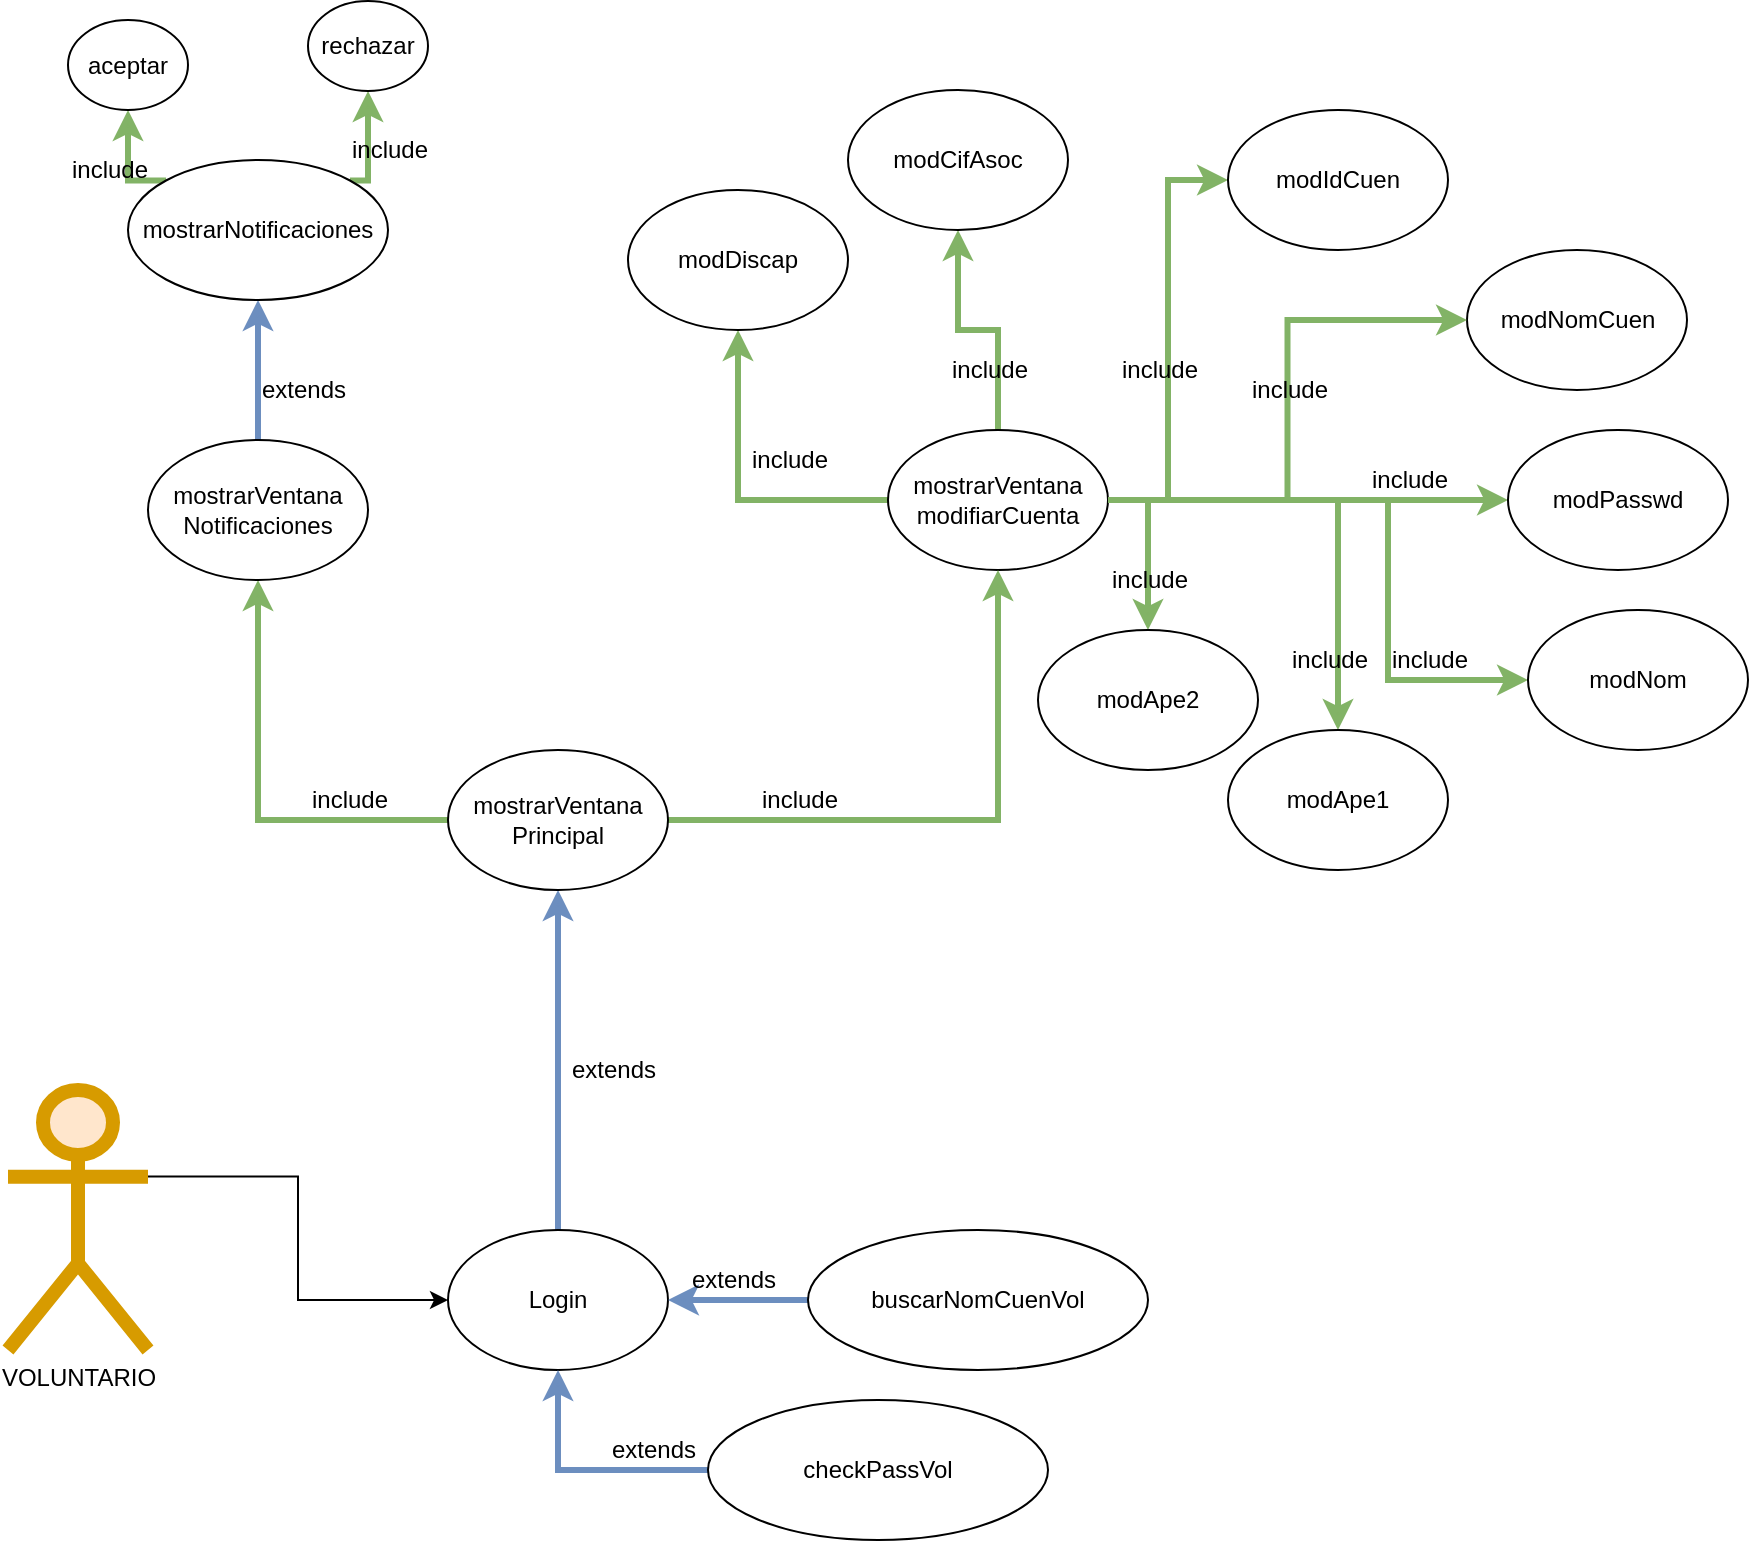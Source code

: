 <mxfile version="12.1.0" type="device" pages="1"><diagram id="uThu5aqThYZJE2AolseL" name="Page-1"><mxGraphModel dx="1173" dy="1842" grid="1" gridSize="10" guides="1" tooltips="1" connect="1" arrows="1" fold="1" page="1" pageScale="1" pageWidth="827" pageHeight="1169" math="0" shadow="0"><root><mxCell id="0"/><mxCell id="1" parent="0"/><mxCell id="VIHJLAKWxNm1HuYq7XaA-7" style="edgeStyle=orthogonalEdgeStyle;rounded=0;orthogonalLoop=1;jettySize=auto;html=1;exitX=1;exitY=0.333;exitDx=0;exitDy=0;exitPerimeter=0;entryX=0;entryY=0.5;entryDx=0;entryDy=0;" edge="1" parent="1" source="VIHJLAKWxNm1HuYq7XaA-1" target="VIHJLAKWxNm1HuYq7XaA-6"><mxGeometry relative="1" as="geometry"/></mxCell><mxCell id="VIHJLAKWxNm1HuYq7XaA-1" value="VOLUNTARIO" style="shape=umlActor;verticalLabelPosition=bottom;labelBackgroundColor=#ffffff;verticalAlign=top;html=1;outlineConnect=0;fillColor=#ffe6cc;strokeColor=#d79b00;strokeWidth=7;perimeterSpacing=0;" vertex="1" parent="1"><mxGeometry x="150" y="340" width="70" height="130" as="geometry"/></mxCell><mxCell id="VIHJLAKWxNm1HuYq7XaA-21" style="edgeStyle=orthogonalEdgeStyle;rounded=0;orthogonalLoop=1;jettySize=auto;html=1;exitX=0.5;exitY=0;exitDx=0;exitDy=0;entryX=0.5;entryY=1;entryDx=0;entryDy=0;fillColor=#dae8fc;strokeColor=#6c8ebf;strokeWidth=3;" edge="1" parent="1" source="VIHJLAKWxNm1HuYq7XaA-6" target="VIHJLAKWxNm1HuYq7XaA-52"><mxGeometry relative="1" as="geometry"/></mxCell><mxCell id="VIHJLAKWxNm1HuYq7XaA-6" value="Login" style="ellipse;whiteSpace=wrap;html=1;" vertex="1" parent="1"><mxGeometry x="370" y="410" width="110" height="70" as="geometry"/></mxCell><mxCell id="VIHJLAKWxNm1HuYq7XaA-9" style="edgeStyle=orthogonalEdgeStyle;rounded=0;orthogonalLoop=1;jettySize=auto;html=1;entryX=1;entryY=0.5;entryDx=0;entryDy=0;fillColor=#dae8fc;strokeColor=#6c8ebf;strokeWidth=3;" edge="1" parent="1" source="VIHJLAKWxNm1HuYq7XaA-8" target="VIHJLAKWxNm1HuYq7XaA-6"><mxGeometry relative="1" as="geometry"/></mxCell><mxCell id="VIHJLAKWxNm1HuYq7XaA-8" value="buscarNomCuenVol" style="ellipse;whiteSpace=wrap;html=1;" vertex="1" parent="1"><mxGeometry x="550" y="410" width="170" height="70" as="geometry"/></mxCell><mxCell id="VIHJLAKWxNm1HuYq7XaA-11" style="edgeStyle=orthogonalEdgeStyle;rounded=0;orthogonalLoop=1;jettySize=auto;html=1;exitX=0;exitY=0.5;exitDx=0;exitDy=0;fillColor=#dae8fc;strokeColor=#6c8ebf;strokeWidth=3;" edge="1" parent="1" source="VIHJLAKWxNm1HuYq7XaA-10" target="VIHJLAKWxNm1HuYq7XaA-6"><mxGeometry relative="1" as="geometry"/></mxCell><mxCell id="VIHJLAKWxNm1HuYq7XaA-10" value="checkPassVol" style="ellipse;whiteSpace=wrap;html=1;" vertex="1" parent="1"><mxGeometry x="500" y="495" width="170" height="70" as="geometry"/></mxCell><mxCell id="VIHJLAKWxNm1HuYq7XaA-12" value="extends" style="text;html=1;resizable=0;points=[];autosize=1;align=left;verticalAlign=top;spacingTop=-4;" vertex="1" parent="1"><mxGeometry x="450" y="510" width="60" height="20" as="geometry"/></mxCell><mxCell id="VIHJLAKWxNm1HuYq7XaA-13" value="extends" style="text;html=1;resizable=0;points=[];autosize=1;align=left;verticalAlign=top;spacingTop=-4;" vertex="1" parent="1"><mxGeometry x="490" y="425" width="60" height="20" as="geometry"/></mxCell><mxCell id="VIHJLAKWxNm1HuYq7XaA-26" style="edgeStyle=orthogonalEdgeStyle;rounded=0;orthogonalLoop=1;jettySize=auto;html=1;exitX=1;exitY=0.5;exitDx=0;exitDy=0;entryX=0;entryY=0.5;entryDx=0;entryDy=0;fillColor=#d5e8d4;strokeColor=#82b366;strokeWidth=3;" edge="1" parent="1" source="VIHJLAKWxNm1HuYq7XaA-14" target="VIHJLAKWxNm1HuYq7XaA-16"><mxGeometry relative="1" as="geometry"/></mxCell><mxCell id="VIHJLAKWxNm1HuYq7XaA-30" style="edgeStyle=orthogonalEdgeStyle;rounded=0;orthogonalLoop=1;jettySize=auto;html=1;exitX=1;exitY=0.5;exitDx=0;exitDy=0;fillColor=#d5e8d4;strokeColor=#82b366;strokeWidth=3;" edge="1" parent="1" source="VIHJLAKWxNm1HuYq7XaA-14" target="VIHJLAKWxNm1HuYq7XaA-25"><mxGeometry relative="1" as="geometry"/></mxCell><mxCell id="VIHJLAKWxNm1HuYq7XaA-41" style="edgeStyle=orthogonalEdgeStyle;rounded=0;orthogonalLoop=1;jettySize=auto;html=1;exitX=1;exitY=0.5;exitDx=0;exitDy=0;entryX=0.5;entryY=0;entryDx=0;entryDy=0;fillColor=#d5e8d4;strokeColor=#82b366;strokeWidth=3;" edge="1" parent="1" source="VIHJLAKWxNm1HuYq7XaA-14" target="VIHJLAKWxNm1HuYq7XaA-36"><mxGeometry relative="1" as="geometry"/></mxCell><mxCell id="VIHJLAKWxNm1HuYq7XaA-44" style="edgeStyle=orthogonalEdgeStyle;rounded=0;orthogonalLoop=1;jettySize=auto;html=1;exitX=1;exitY=0.5;exitDx=0;exitDy=0;entryX=0.5;entryY=0;entryDx=0;entryDy=0;fillColor=#d5e8d4;strokeColor=#82b366;strokeWidth=3;" edge="1" parent="1" source="VIHJLAKWxNm1HuYq7XaA-14" target="VIHJLAKWxNm1HuYq7XaA-42"><mxGeometry relative="1" as="geometry"/></mxCell><mxCell id="VIHJLAKWxNm1HuYq7XaA-46" style="edgeStyle=orthogonalEdgeStyle;rounded=0;orthogonalLoop=1;jettySize=auto;html=1;exitX=0.5;exitY=0;exitDx=0;exitDy=0;entryX=0.5;entryY=1;entryDx=0;entryDy=0;fillColor=#d5e8d4;strokeColor=#82b366;strokeWidth=3;" edge="1" parent="1" source="VIHJLAKWxNm1HuYq7XaA-14" target="VIHJLAKWxNm1HuYq7XaA-45"><mxGeometry relative="1" as="geometry"/></mxCell><mxCell id="VIHJLAKWxNm1HuYq7XaA-51" style="edgeStyle=orthogonalEdgeStyle;rounded=0;orthogonalLoop=1;jettySize=auto;html=1;exitX=0;exitY=0.5;exitDx=0;exitDy=0;entryX=0.5;entryY=1;entryDx=0;entryDy=0;fillColor=#d5e8d4;strokeColor=#82b366;strokeWidth=3;" edge="1" parent="1" source="VIHJLAKWxNm1HuYq7XaA-14" target="VIHJLAKWxNm1HuYq7XaA-49"><mxGeometry relative="1" as="geometry"/></mxCell><mxCell id="VIHJLAKWxNm1HuYq7XaA-14" value="mostrarVentana&lt;br&gt;modifiarCuenta" style="ellipse;whiteSpace=wrap;html=1;" vertex="1" parent="1"><mxGeometry x="590" y="10" width="110" height="70" as="geometry"/></mxCell><mxCell id="VIHJLAKWxNm1HuYq7XaA-16" value="modIdCuen" style="ellipse;whiteSpace=wrap;html=1;" vertex="1" parent="1"><mxGeometry x="760" y="-150" width="110" height="70" as="geometry"/></mxCell><mxCell id="VIHJLAKWxNm1HuYq7XaA-23" value="modNomCuen" style="ellipse;whiteSpace=wrap;html=1;" vertex="1" parent="1"><mxGeometry x="879.5" y="-80" width="110" height="70" as="geometry"/></mxCell><mxCell id="VIHJLAKWxNm1HuYq7XaA-25" value="modPasswd" style="ellipse;whiteSpace=wrap;html=1;" vertex="1" parent="1"><mxGeometry x="900" y="10" width="110" height="70" as="geometry"/></mxCell><mxCell id="VIHJLAKWxNm1HuYq7XaA-27" value="include" style="text;html=1;resizable=0;points=[];autosize=1;align=left;verticalAlign=top;spacingTop=-4;" vertex="1" parent="1"><mxGeometry x="705" y="-30" width="50" height="20" as="geometry"/></mxCell><mxCell id="VIHJLAKWxNm1HuYq7XaA-28" style="edgeStyle=orthogonalEdgeStyle;rounded=0;orthogonalLoop=1;jettySize=auto;html=1;exitX=1;exitY=0.5;exitDx=0;exitDy=0;entryX=0;entryY=0.5;entryDx=0;entryDy=0;fillColor=#d5e8d4;strokeColor=#82b366;strokeWidth=3;" edge="1" parent="1" source="VIHJLAKWxNm1HuYq7XaA-14" target="VIHJLAKWxNm1HuYq7XaA-23"><mxGeometry relative="1" as="geometry"><mxPoint x="710.333" y="55.333" as="sourcePoint"/><mxPoint x="770.333" y="-104.667" as="targetPoint"/></mxGeometry></mxCell><mxCell id="VIHJLAKWxNm1HuYq7XaA-29" value="include" style="text;html=1;resizable=0;points=[];autosize=1;align=left;verticalAlign=top;spacingTop=-4;" vertex="1" parent="1"><mxGeometry x="770" y="-20" width="50" height="20" as="geometry"/></mxCell><mxCell id="VIHJLAKWxNm1HuYq7XaA-31" value="include" style="text;html=1;resizable=0;points=[];autosize=1;align=left;verticalAlign=top;spacingTop=-4;" vertex="1" parent="1"><mxGeometry x="830" y="25" width="50" height="20" as="geometry"/></mxCell><mxCell id="VIHJLAKWxNm1HuYq7XaA-33" style="edgeStyle=orthogonalEdgeStyle;rounded=0;orthogonalLoop=1;jettySize=auto;html=1;exitX=1;exitY=0.5;exitDx=0;exitDy=0;entryX=0;entryY=0.5;entryDx=0;entryDy=0;fillColor=#d5e8d4;strokeColor=#82b366;strokeWidth=3;" edge="1" parent="1" target="VIHJLAKWxNm1HuYq7XaA-34" source="VIHJLAKWxNm1HuYq7XaA-14"><mxGeometry relative="1" as="geometry"><mxPoint x="709.833" y="157.167" as="sourcePoint"/><Array as="points"><mxPoint x="840" y="45"/><mxPoint x="840" y="135"/></Array></mxGeometry></mxCell><mxCell id="VIHJLAKWxNm1HuYq7XaA-34" value="modNom" style="ellipse;whiteSpace=wrap;html=1;" vertex="1" parent="1"><mxGeometry x="910" y="100" width="110" height="70" as="geometry"/></mxCell><mxCell id="VIHJLAKWxNm1HuYq7XaA-35" value="include" style="text;html=1;resizable=0;points=[];autosize=1;align=left;verticalAlign=top;spacingTop=-4;" vertex="1" parent="1"><mxGeometry x="840" y="115" width="50" height="20" as="geometry"/></mxCell><mxCell id="VIHJLAKWxNm1HuYq7XaA-36" value="modApe1" style="ellipse;whiteSpace=wrap;html=1;" vertex="1" parent="1"><mxGeometry x="760" y="160" width="110" height="70" as="geometry"/></mxCell><mxCell id="VIHJLAKWxNm1HuYq7XaA-40" value="include" style="text;html=1;resizable=0;points=[];autosize=1;align=left;verticalAlign=top;spacingTop=-4;" vertex="1" parent="1"><mxGeometry x="790" y="115" width="50" height="20" as="geometry"/></mxCell><mxCell id="VIHJLAKWxNm1HuYq7XaA-42" value="modApe2" style="ellipse;whiteSpace=wrap;html=1;" vertex="1" parent="1"><mxGeometry x="665" y="110" width="110" height="70" as="geometry"/></mxCell><mxCell id="VIHJLAKWxNm1HuYq7XaA-43" value="include" style="text;html=1;resizable=0;points=[];autosize=1;align=left;verticalAlign=top;spacingTop=-4;" vertex="1" parent="1"><mxGeometry x="700" y="75" width="50" height="20" as="geometry"/></mxCell><mxCell id="VIHJLAKWxNm1HuYq7XaA-45" value="modCifAsoc" style="ellipse;whiteSpace=wrap;html=1;" vertex="1" parent="1"><mxGeometry x="570" y="-160" width="110" height="70" as="geometry"/></mxCell><mxCell id="VIHJLAKWxNm1HuYq7XaA-47" value="include" style="text;html=1;resizable=0;points=[];autosize=1;align=left;verticalAlign=top;spacingTop=-4;" vertex="1" parent="1"><mxGeometry x="620" y="-30" width="50" height="20" as="geometry"/></mxCell><mxCell id="VIHJLAKWxNm1HuYq7XaA-49" value="modDiscap" style="ellipse;whiteSpace=wrap;html=1;" vertex="1" parent="1"><mxGeometry x="460" y="-110" width="110" height="70" as="geometry"/></mxCell><mxCell id="VIHJLAKWxNm1HuYq7XaA-50" value="include" style="text;html=1;resizable=0;points=[];autosize=1;align=left;verticalAlign=top;spacingTop=-4;" vertex="1" parent="1"><mxGeometry x="520" y="15" width="50" height="20" as="geometry"/></mxCell><mxCell id="VIHJLAKWxNm1HuYq7XaA-53" style="edgeStyle=orthogonalEdgeStyle;rounded=0;orthogonalLoop=1;jettySize=auto;html=1;exitX=1;exitY=0.5;exitDx=0;exitDy=0;entryX=0.5;entryY=1;entryDx=0;entryDy=0;fillColor=#d5e8d4;strokeColor=#82b366;strokeWidth=3;" edge="1" parent="1" source="VIHJLAKWxNm1HuYq7XaA-52" target="VIHJLAKWxNm1HuYq7XaA-14"><mxGeometry relative="1" as="geometry"/></mxCell><mxCell id="VIHJLAKWxNm1HuYq7XaA-57" style="edgeStyle=orthogonalEdgeStyle;rounded=0;orthogonalLoop=1;jettySize=auto;html=1;exitX=0;exitY=0.5;exitDx=0;exitDy=0;entryX=0.5;entryY=1;entryDx=0;entryDy=0;fillColor=#d5e8d4;strokeColor=#82b366;strokeWidth=3;" edge="1" parent="1" source="VIHJLAKWxNm1HuYq7XaA-52" target="VIHJLAKWxNm1HuYq7XaA-56"><mxGeometry relative="1" as="geometry"/></mxCell><mxCell id="VIHJLAKWxNm1HuYq7XaA-52" value="mostrarVentana&lt;br&gt;Principal" style="ellipse;whiteSpace=wrap;html=1;" vertex="1" parent="1"><mxGeometry x="370" y="170" width="110" height="70" as="geometry"/></mxCell><mxCell id="VIHJLAKWxNm1HuYq7XaA-54" value="include" style="text;html=1;resizable=0;points=[];autosize=1;align=left;verticalAlign=top;spacingTop=-4;" vertex="1" parent="1"><mxGeometry x="525" y="185" width="50" height="20" as="geometry"/></mxCell><mxCell id="VIHJLAKWxNm1HuYq7XaA-55" value="extends" style="text;html=1;resizable=0;points=[];autosize=1;align=left;verticalAlign=top;spacingTop=-4;" vertex="1" parent="1"><mxGeometry x="430" y="320" width="60" height="20" as="geometry"/></mxCell><mxCell id="VIHJLAKWxNm1HuYq7XaA-59" style="edgeStyle=orthogonalEdgeStyle;rounded=0;orthogonalLoop=1;jettySize=auto;html=1;exitX=0.5;exitY=0;exitDx=0;exitDy=0;entryX=0.5;entryY=1;entryDx=0;entryDy=0;fillColor=#dae8fc;strokeColor=#6c8ebf;strokeWidth=3;" edge="1" parent="1" source="VIHJLAKWxNm1HuYq7XaA-56" target="VIHJLAKWxNm1HuYq7XaA-58"><mxGeometry relative="1" as="geometry"/></mxCell><mxCell id="VIHJLAKWxNm1HuYq7XaA-56" value="mostrarVentana&lt;br&gt;Notificaciones" style="ellipse;whiteSpace=wrap;html=1;" vertex="1" parent="1"><mxGeometry x="220" y="15" width="110" height="70" as="geometry"/></mxCell><mxCell id="VIHJLAKWxNm1HuYq7XaA-63" style="edgeStyle=orthogonalEdgeStyle;rounded=0;orthogonalLoop=1;jettySize=auto;html=1;exitX=0;exitY=0;exitDx=0;exitDy=0;entryX=0.5;entryY=1;entryDx=0;entryDy=0;strokeWidth=3;fillColor=#d5e8d4;strokeColor=#82b366;" edge="1" parent="1" source="VIHJLAKWxNm1HuYq7XaA-58" target="VIHJLAKWxNm1HuYq7XaA-61"><mxGeometry relative="1" as="geometry"><Array as="points"><mxPoint x="210" y="-114"/></Array></mxGeometry></mxCell><mxCell id="VIHJLAKWxNm1HuYq7XaA-65" style="edgeStyle=orthogonalEdgeStyle;rounded=0;orthogonalLoop=1;jettySize=auto;html=1;exitX=1;exitY=0;exitDx=0;exitDy=0;entryX=0.5;entryY=1;entryDx=0;entryDy=0;fillColor=#d5e8d4;strokeColor=#82b366;strokeWidth=3;" edge="1" parent="1" source="VIHJLAKWxNm1HuYq7XaA-58" target="VIHJLAKWxNm1HuYq7XaA-62"><mxGeometry relative="1" as="geometry"><Array as="points"><mxPoint x="330" y="-114"/></Array></mxGeometry></mxCell><mxCell id="VIHJLAKWxNm1HuYq7XaA-58" value="mostrarNotificaciones" style="ellipse;whiteSpace=wrap;html=1;" vertex="1" parent="1"><mxGeometry x="210" y="-125" width="130" height="70" as="geometry"/></mxCell><mxCell id="VIHJLAKWxNm1HuYq7XaA-60" value="extends" style="text;html=1;resizable=0;points=[];autosize=1;align=left;verticalAlign=top;spacingTop=-4;" vertex="1" parent="1"><mxGeometry x="275" y="-20.5" width="60" height="20" as="geometry"/></mxCell><mxCell id="VIHJLAKWxNm1HuYq7XaA-61" value="aceptar" style="ellipse;whiteSpace=wrap;html=1;" vertex="1" parent="1"><mxGeometry x="180" y="-195" width="60" height="45" as="geometry"/></mxCell><mxCell id="VIHJLAKWxNm1HuYq7XaA-62" value="rechazar" style="ellipse;whiteSpace=wrap;html=1;" vertex="1" parent="1"><mxGeometry x="300" y="-204.5" width="60" height="45" as="geometry"/></mxCell><mxCell id="VIHJLAKWxNm1HuYq7XaA-64" value="include" style="text;html=1;resizable=0;points=[];autosize=1;align=left;verticalAlign=top;spacingTop=-4;" vertex="1" parent="1"><mxGeometry x="180" y="-130" width="50" height="20" as="geometry"/></mxCell><mxCell id="VIHJLAKWxNm1HuYq7XaA-66" value="include" style="text;html=1;resizable=0;points=[];autosize=1;align=left;verticalAlign=top;spacingTop=-4;" vertex="1" parent="1"><mxGeometry x="320" y="-140" width="50" height="20" as="geometry"/></mxCell><mxCell id="VIHJLAKWxNm1HuYq7XaA-67" value="include" style="text;html=1;resizable=0;points=[];autosize=1;align=left;verticalAlign=top;spacingTop=-4;" vertex="1" parent="1"><mxGeometry x="300" y="185" width="50" height="20" as="geometry"/></mxCell></root></mxGraphModel></diagram></mxfile>